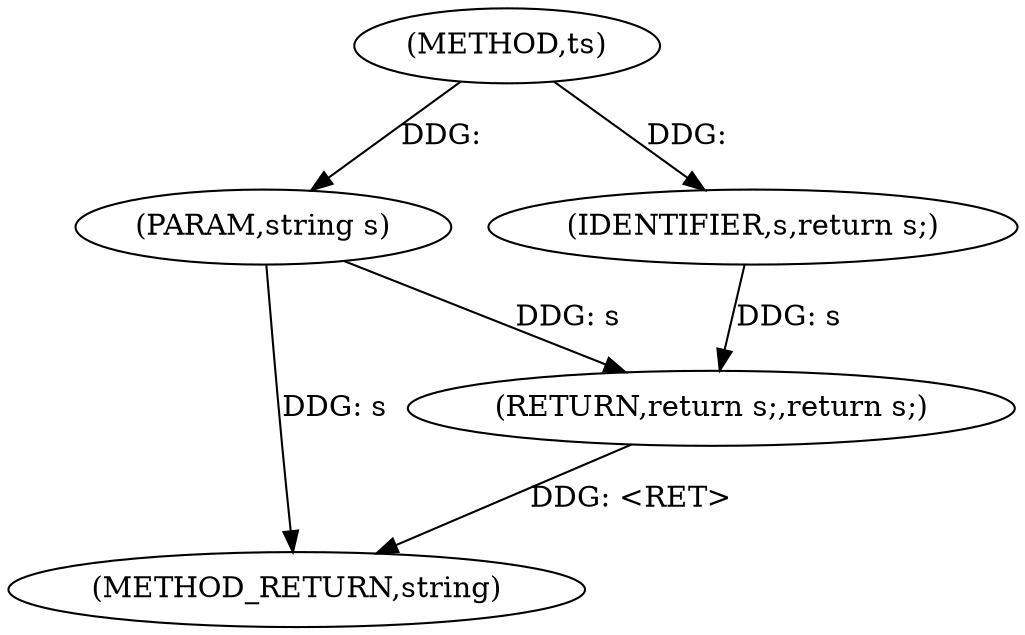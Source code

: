 digraph "ts" {  
"1000158" [label = "(METHOD,ts)" ]
"1000163" [label = "(METHOD_RETURN,string)" ]
"1000159" [label = "(PARAM,string s)" ]
"1000161" [label = "(RETURN,return s;,return s;)" ]
"1000162" [label = "(IDENTIFIER,s,return s;)" ]
  "1000159" -> "1000163"  [ label = "DDG: s"] 
  "1000161" -> "1000163"  [ label = "DDG: <RET>"] 
  "1000158" -> "1000159"  [ label = "DDG: "] 
  "1000162" -> "1000161"  [ label = "DDG: s"] 
  "1000159" -> "1000161"  [ label = "DDG: s"] 
  "1000158" -> "1000162"  [ label = "DDG: "] 
}
